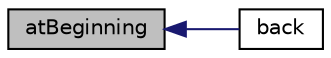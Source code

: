 digraph "atBeginning"
{
  edge [fontname="Helvetica",fontsize="10",labelfontname="Helvetica",labelfontsize="10"];
  node [fontname="Helvetica",fontsize="10",shape=record];
  rankdir="LR";
  Node1 [label="atBeginning",height=0.2,width=0.4,color="black", fillcolor="grey75", style="filled" fontcolor="black"];
  Node1 -> Node2 [dir="back",color="midnightblue",fontsize="10",style="solid",fontname="Helvetica"];
  Node2 [label="back",height=0.2,width=0.4,color="black", fillcolor="white", style="filled",URL="$class_simple_browser_history.html#a57368f5de3725377bc91899ab1a2b02a"];
}

